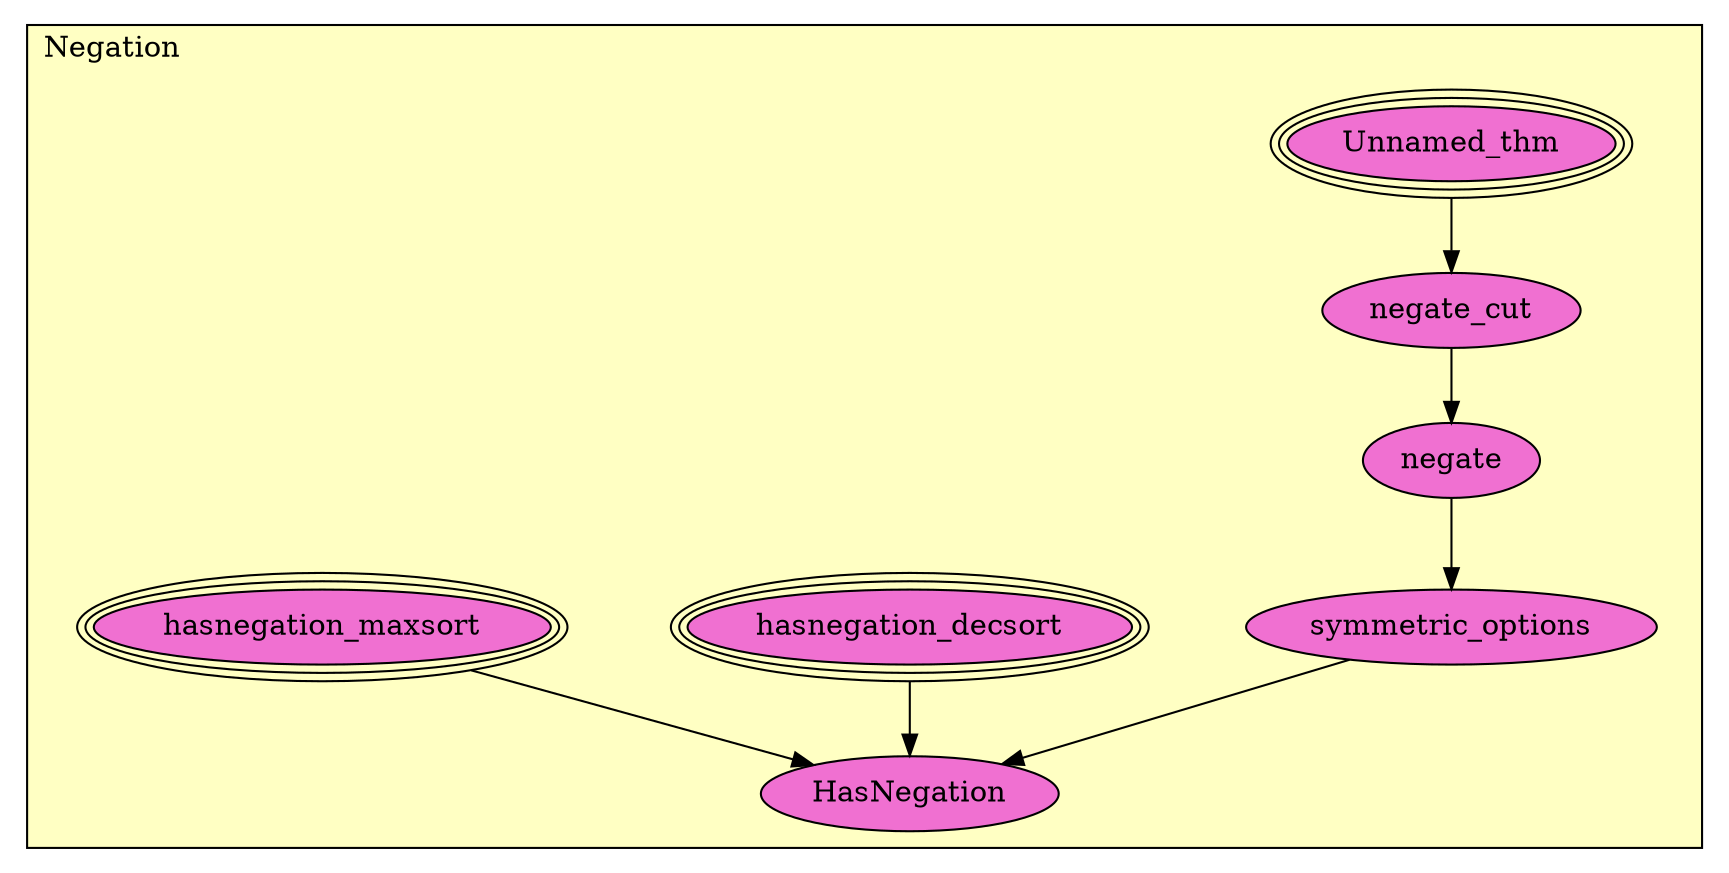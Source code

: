 digraph HoTT_Spaces_No_Negation {
  graph [ratio=0.5]
  node [style=filled]
Negation_Unnamed_thm [label="Unnamed_thm", URL=<Negation.html#Unnamed_thm>, peripheries=3, fillcolor="#F070D1"] ;
Negation_negate_cut [label="negate_cut", URL=<Negation.html#negate_cut>, fillcolor="#F070D1"] ;
Negation_negate [label="negate", URL=<Negation.html#negate>, fillcolor="#F070D1"] ;
Negation_hasnegation_decsort [label="hasnegation_decsort", URL=<Negation.html#hasnegation_decsort>, peripheries=3, fillcolor="#F070D1"] ;
Negation_hasnegation_maxsort [label="hasnegation_maxsort", URL=<Negation.html#hasnegation_maxsort>, peripheries=3, fillcolor="#F070D1"] ;
Negation_symmetric_options [label="symmetric_options", URL=<Negation.html#symmetric_options>, fillcolor="#F070D1"] ;
Negation_HasNegation [label="HasNegation", URL=<Negation.html#HasNegation>, fillcolor="#F070D1"] ;
  Negation_Unnamed_thm -> Negation_negate_cut [] ;
  Negation_negate_cut -> Negation_negate [] ;
  Negation_negate -> Negation_symmetric_options [] ;
  Negation_hasnegation_decsort -> Negation_HasNegation [] ;
  Negation_hasnegation_maxsort -> Negation_HasNegation [] ;
  Negation_symmetric_options -> Negation_HasNegation [] ;
subgraph cluster_Negation { label="Negation"; fillcolor="#FFFFC3"; labeljust=l; style=filled 
Negation_HasNegation; Negation_symmetric_options; Negation_hasnegation_maxsort; Negation_hasnegation_decsort; Negation_negate; Negation_negate_cut; Negation_Unnamed_thm; };
} /* END */
